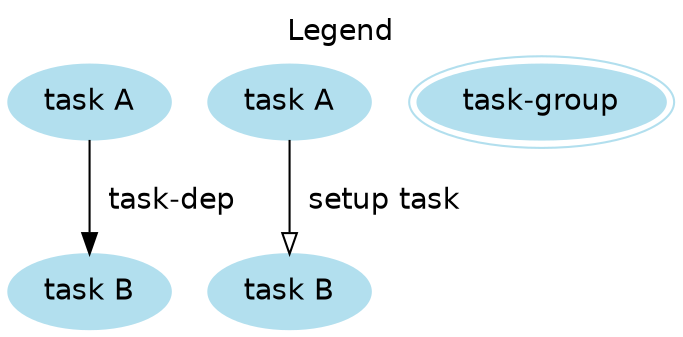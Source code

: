 digraph G {
    fontname="Helvetica";
    labelloc=t;
    label="Legend";

    node[style=filled, fontname="Helvetica", color=lightblue2];
    edge[fontname="Helvetica"];

    ta0[label="task A"]
    ta1[label="task B"]
    ta0->ta1 [label="  task-dep"];

    tb0[label="task A"]
    tb1[label="task B"]
    tb0->tb1 [label="  setup task", arrowhead=empty];

    tg[label="task-group", peripheries=2]

}
